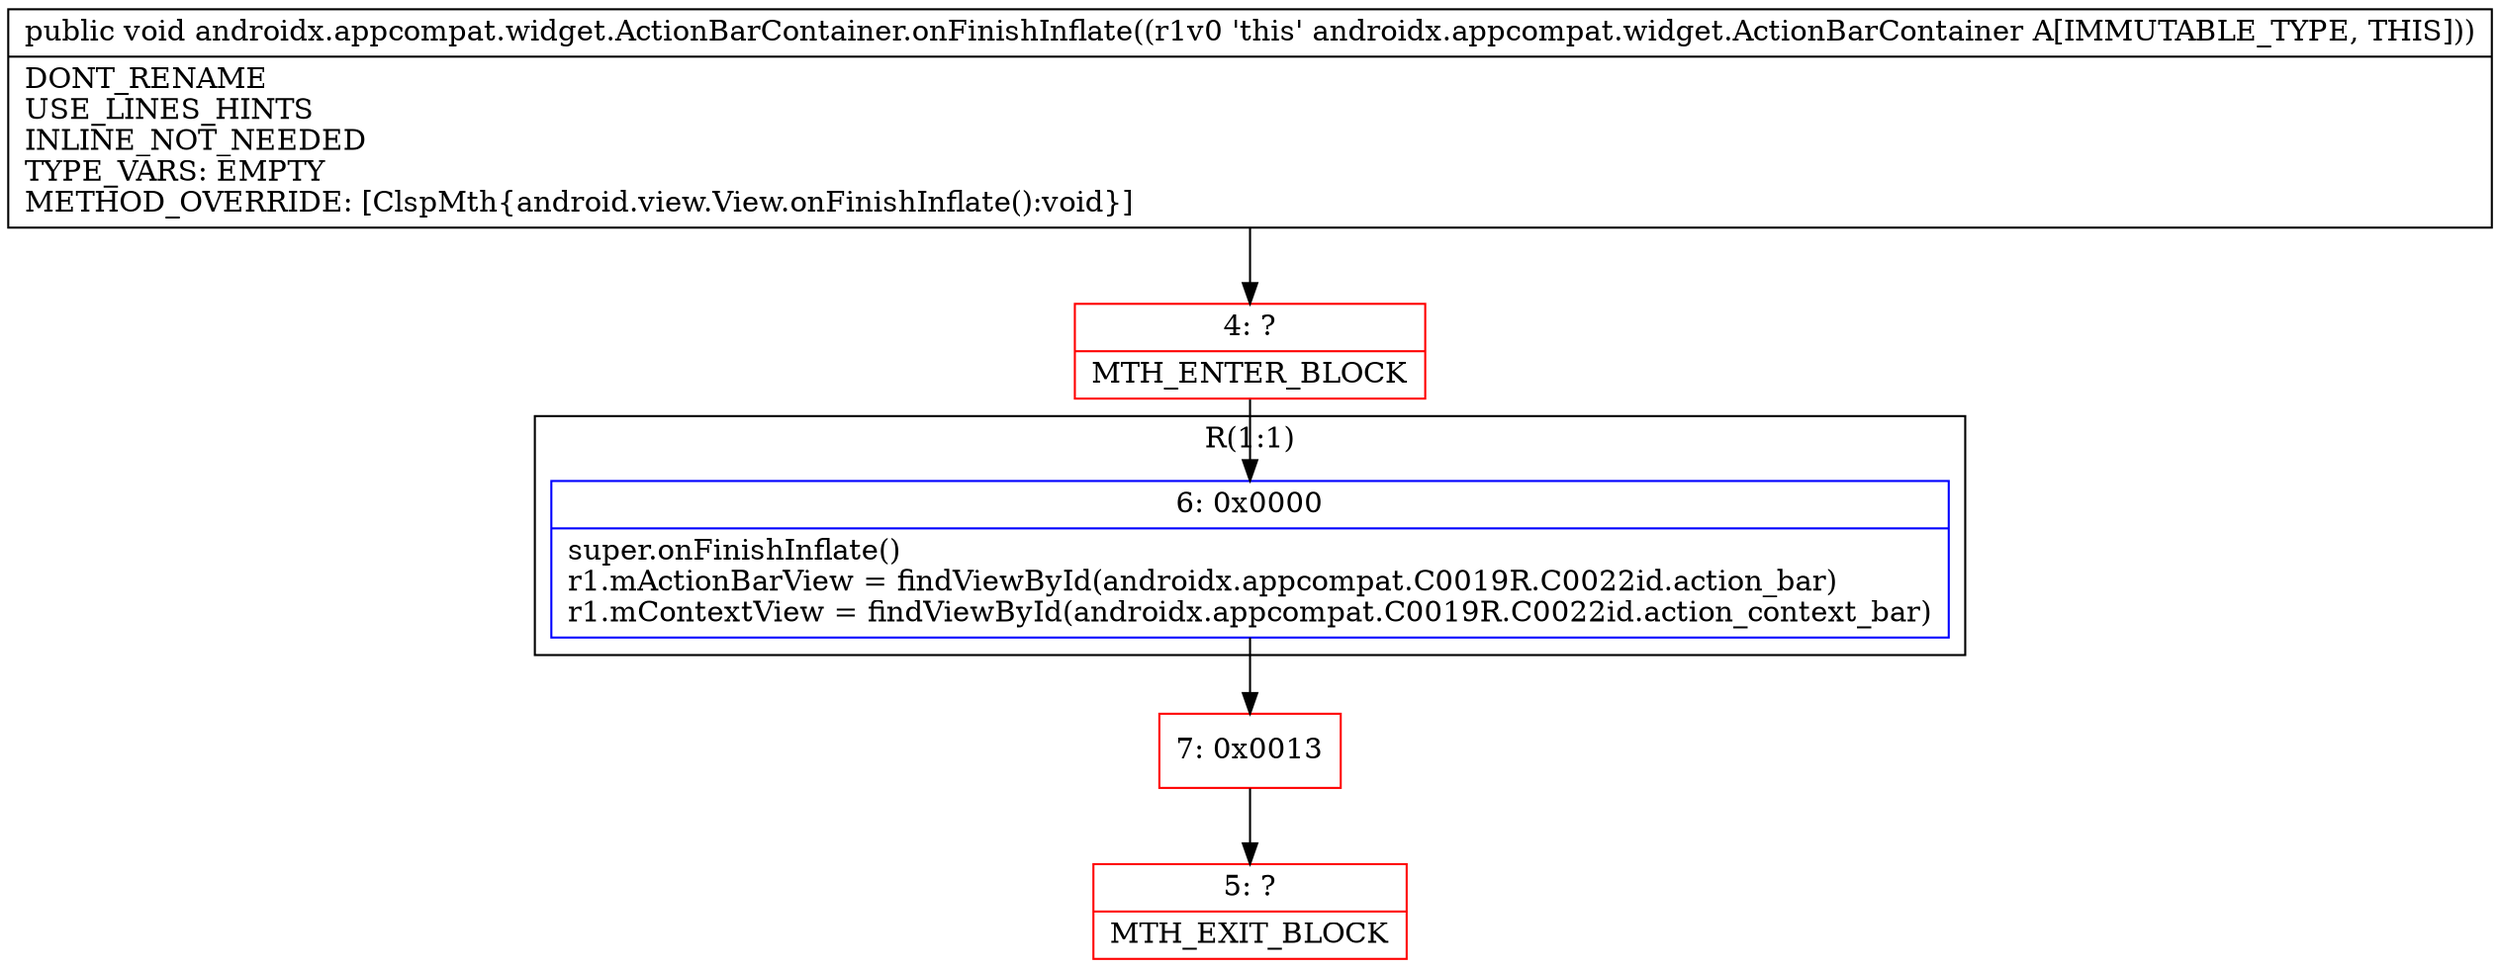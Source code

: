 digraph "CFG forandroidx.appcompat.widget.ActionBarContainer.onFinishInflate()V" {
subgraph cluster_Region_183880600 {
label = "R(1:1)";
node [shape=record,color=blue];
Node_6 [shape=record,label="{6\:\ 0x0000|super.onFinishInflate()\lr1.mActionBarView = findViewById(androidx.appcompat.C0019R.C0022id.action_bar)\lr1.mContextView = findViewById(androidx.appcompat.C0019R.C0022id.action_context_bar)\l}"];
}
Node_4 [shape=record,color=red,label="{4\:\ ?|MTH_ENTER_BLOCK\l}"];
Node_7 [shape=record,color=red,label="{7\:\ 0x0013}"];
Node_5 [shape=record,color=red,label="{5\:\ ?|MTH_EXIT_BLOCK\l}"];
MethodNode[shape=record,label="{public void androidx.appcompat.widget.ActionBarContainer.onFinishInflate((r1v0 'this' androidx.appcompat.widget.ActionBarContainer A[IMMUTABLE_TYPE, THIS]))  | DONT_RENAME\lUSE_LINES_HINTS\lINLINE_NOT_NEEDED\lTYPE_VARS: EMPTY\lMETHOD_OVERRIDE: [ClspMth\{android.view.View.onFinishInflate():void\}]\l}"];
MethodNode -> Node_4;Node_6 -> Node_7;
Node_4 -> Node_6;
Node_7 -> Node_5;
}

